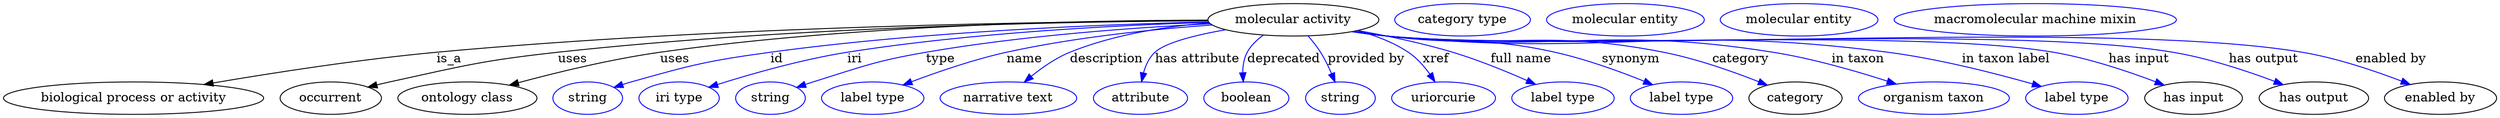 digraph {
	graph [bb="0,0,2751.4,123"];
	node [label="\N"];
	"molecular activity"	[height=0.5,
		label="molecular activity",
		pos="1424.6,105",
		width=2.6178];
	"biological process or activity"	[height=0.5,
		pos="143.64,18",
		width=3.9899];
	"molecular activity" -> "biological process or activity"	[label=is_a,
		lp="492.64,61.5",
		pos="e,221.52,33.134 1330.4,103.98 1160.1,103.16 789.56,97.865 478.64,69 394.4,61.18 299.04,46.359 231.67,34.875"];
	occurrent	[height=0.5,
		pos="361.64,18",
		width=1.5526];
	"molecular activity" -> occurrent	[label=uses,
		lp="629.14,61.5",
		pos="e,402.78,30.292 1330.2,103.98 1178.5,103.04 871.24,97.388 612.64,69 529.18,59.839 508.65,53.97 426.64,36 422.04,34.992 417.27,33.879 \
412.51,32.72"];
	"ontology class"	[height=0.5,
		pos="512.64,18",
		width=2.1304];
	"molecular activity" -> "ontology class"	[label=uses,
		lp="742.14,61.5",
		pos="e,559.13,32.477 1330.3,104.66 1195.5,104.38 940.39,99.329 725.64,69 671.84,61.403 611.67,46.686 569.03,35.178"];
	id	[color=blue,
		height=0.5,
		label=string,
		pos="645.64,18",
		width=1.0652];
	"molecular activity" -> id	[color=blue,
		label=id,
		lp="855.64,61.5",
		pos="e,674.63,29.954 1331.2,102.6 1216.9,99.896 1017.8,92.012 848.64,69 778.85,59.504 761.42,55.131 693.64,36 690.53,35.124 687.34,34.151 \
684.14,33.129",
		style=solid];
	iri	[color=blue,
		height=0.5,
		label="iri type",
		pos="746.64,18",
		width=1.2277];
	"molecular activity" -> iri	[color=blue,
		label=iri,
		lp="941.64,61.5",
		pos="e,779.63,30.064 1331.3,102.12 1232.2,99.007 1071,90.772 933.64,69 883.21,61.008 826.78,44.892 789.23,33.11",
		style=solid];
	type	[color=blue,
		height=0.5,
		label=string,
		pos="847.64,18",
		width=1.0652];
	"molecular activity" -> type	[color=blue,
		label=type,
		lp="1033.6,61.5",
		pos="e,876.59,29.908 1332.7,100.72 1249.8,96.672 1124.9,87.842 1017.6,69 961.89,59.204 948.63,52.974 894.64,36 891.88,35.134 889.05,34.206 \
886.21,33.246",
		style=solid];
	name	[color=blue,
		height=0.5,
		label="label type",
		pos="960.64,18",
		width=1.5707];
	"molecular activity" -> name	[color=blue,
		label=name,
		lp="1126.6,61.5",
		pos="e,993.67,32.655 1335,99.421 1270.8,94.863 1182.7,85.983 1106.6,69 1070.9,61.023 1031.8,47.328 1003,36.286",
		style=solid];
	description	[color=blue,
		height=0.5,
		label="narrative text",
		pos="1110.6,18",
		width=2.0943];
	"molecular activity" -> description	[color=blue,
		label=description,
		lp="1216.1,61.5",
		pos="e,1127.3,35.74 1331.5,102.2 1283.4,98.505 1224.6,89.583 1175.6,69 1160.8,62.789 1146.5,52.361 1135,42.631",
		style=solid];
	"has attribute"	[color=blue,
		height=0.5,
		label=attribute,
		pos="1255.6,18",
		width=1.4443];
	"molecular activity" -> "has attribute"	[color=blue,
		label="has attribute",
		lp="1315.6,61.5",
		pos="e,1255.7,36.07 1348.2,94.449 1314.8,88.779 1280.5,80.432 1268.6,69 1262.4,62.972 1259,54.365 1257.2,45.987",
		style=solid];
	deprecated	[color=blue,
		height=0.5,
		label=boolean,
		pos="1372.6,18",
		width=1.2999];
	"molecular activity" -> deprecated	[color=blue,
		label=deprecated,
		lp="1410.1,61.5",
		pos="e,1367.2,36.212 1388.3,88.183 1380.8,83.171 1373.9,76.838 1369.6,69 1365.9,62.187 1365.1,54.037 1365.7,46.313",
		style=solid];
	"provided by"	[color=blue,
		height=0.5,
		label=string,
		pos="1475.6,18",
		width=1.0652];
	"molecular activity" -> "provided by"	[color=blue,
		label="provided by",
		lp="1505.1,61.5",
		pos="e,1470.1,35.845 1441,87.025 1445.8,81.547 1450.8,75.265 1454.6,69 1459.2,61.677 1463.1,53.209 1466.4,45.348",
		style=solid];
	xref	[color=blue,
		height=0.5,
		label=uriorcurie,
		pos="1589.6,18",
		width=1.5887];
	"molecular activity" -> xref	[color=blue,
		label=xref,
		lp="1582.1,61.5",
		pos="e,1580.5,36.181 1495.7,93.048 1515,87.853 1535.1,80.215 1551.6,69 1560.8,62.767 1568.8,53.564 1574.9,44.746",
		style=solid];
	"full name"	[color=blue,
		height=0.5,
		label="label type",
		pos="1721.6,18",
		width=1.5707];
	"molecular activity" -> "full name"	[color=blue,
		label="full name",
		lp="1675.1,61.5",
		pos="e,1691.4,33.433 1491,92.186 1532,84.635 1580.4,75.141 1600.6,69 1628.6,60.546 1658.9,48.004 1682.2,37.597",
		style=solid];
	synonym	[color=blue,
		height=0.5,
		label="label type",
		pos="1852.6,18",
		width=1.5707];
	"molecular activity" -> synonym	[color=blue,
		label=synonym,
		lp="1796.6,61.5",
		pos="e,1820.8,32.927 1491.6,92.287 1503.6,90.38 1516,88.53 1527.6,87 1609.5,76.268 1632,87.029 1712.6,69 1746.8,61.367 1784,47.803 1811.5,\
36.727",
		style=solid];
	category	[height=0.5,
		pos="1978.6,18",
		width=1.4263];
	"molecular activity" -> category	[color=blue,
		label=category,
		lp="1918.1,61.5",
		pos="e,1947.4,32.46 1490.4,92.088 1502.8,90.155 1515.6,88.348 1527.6,87 1662.6,71.923 1699.4,95.238 1832.6,69 1869.2,61.791 1909.2,47.629 \
1938.1,36.213",
		style=solid];
	"in taxon"	[color=blue,
		height=0.5,
		label="organism taxon",
		pos="2131.6,18",
		width=2.3109];
	"molecular activity" -> "in taxon"	[color=blue,
		label="in taxon",
		lp="2047.6,61.5",
		pos="e,2089.8,33.721 1490.1,91.966 1502.6,90.032 1515.5,88.257 1527.6,87 1716.1,67.534 1766.5,98.824 1953.6,69 1997.1,62.074 2045.1,48.224 \
2080.2,36.854",
		style=solid];
	"in taxon label"	[color=blue,
		height=0.5,
		label="label type",
		pos="2289.6,18",
		width=1.5707];
	"molecular activity" -> "in taxon label"	[color=blue,
		label="in taxon label",
		lp="2211.1,61.5",
		pos="e,2250.4,31 1489.9,91.913 1502.4,89.972 1515.4,88.207 1527.6,87 1772.4,62.926 1836.8,100.8 2080.6,69 2136.3,61.742 2198.7,45.748 \
2240.7,33.791",
		style=solid];
	"has input"	[height=0.5,
		pos="2417.6,18",
		width=1.4985];
	"molecular activity" -> "has input"	[color=blue,
		label="has input",
		lp="2358.1,61.5",
		pos="e,2385.3,32.548 1489.6,91.876 1502.2,89.924 1515.3,88.165 1527.6,87 1690.5,71.642 2102.4,96.549 2263.6,69 2302.6,62.337 2345.3,47.884 \
2375.8,36.222",
		style=solid];
	"has output"	[height=0.5,
		pos="2549.6,18",
		width=1.679];
	"molecular activity" -> "has output"	[color=blue,
		label="has output",
		lp="2495.1,61.5",
		pos="e,2516.1,33.054 1489.3,91.881 1502,89.916 1515.2,88.151 1527.6,87 1719.7,69.246 2205.4,101.13 2395.6,69 2434.2,62.494 2476.2,48.319 \
2506.7,36.717",
		style=solid];
	"enabled by"	[height=0.5,
		pos="2689.6,18",
		width=1.7151];
	"molecular activity" -> "enabled by"	[color=blue,
		label="enabled by",
		lp="2636.1,61.5",
		pos="e,2656.3,33.203 1489.3,91.852 1502,89.89 1515.2,88.133 1527.6,87 1751.2,66.668 2316.3,106.49 2537.6,69 2575.6,62.573 2617,48.464 \
2646.9,36.867",
		style=solid];
	"named thing_category"	[color=blue,
		height=0.5,
		label="category type",
		pos="1611.6,105",
		width=2.0762];
	"molecular activity_has input"	[color=blue,
		height=0.5,
		label="molecular entity",
		pos="1791.6,105",
		width=2.4192];
	"molecular activity_has output"	[color=blue,
		height=0.5,
		label="molecular entity",
		pos="1983.6,105",
		width=2.4192];
	"molecular activity_enabled by"	[color=blue,
		height=0.5,
		label="macromolecular machine mixin",
		pos="2244.6,105",
		width=4.3329];
}

